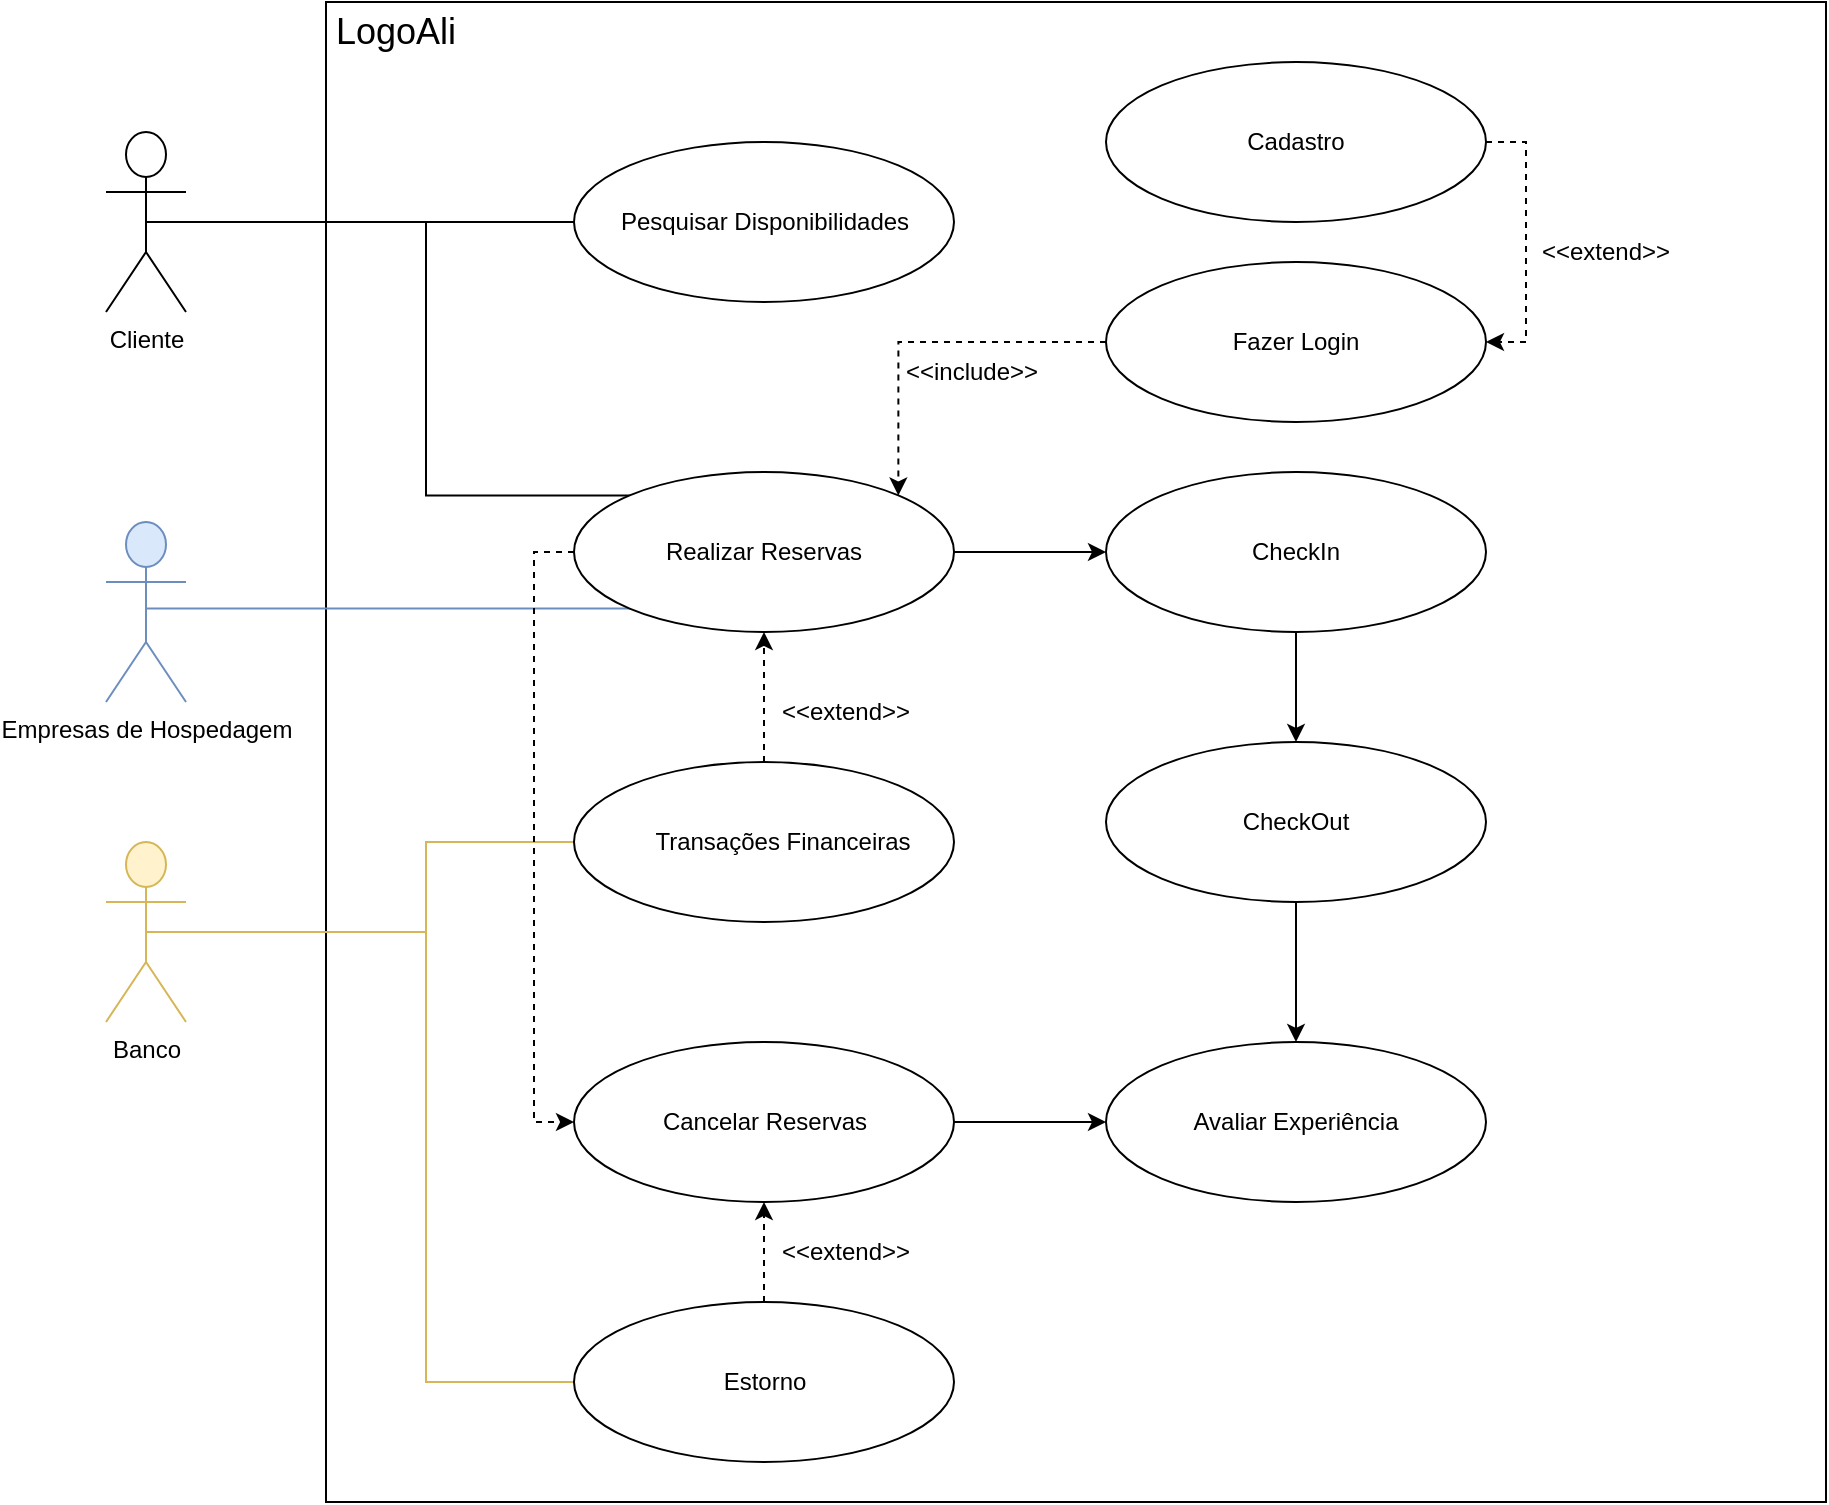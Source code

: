 <mxfile version="24.7.15">
  <diagram name="Página-1" id="IK8X6Yx1eiu6N7QQKSkc">
    <mxGraphModel dx="2466" dy="936" grid="1" gridSize="10" guides="1" tooltips="1" connect="1" arrows="1" fold="1" page="1" pageScale="1" pageWidth="827" pageHeight="1169" math="0" shadow="0">
      <root>
        <mxCell id="0" />
        <mxCell id="1" parent="0" />
        <mxCell id="Lfe0-M2SdLjXuc8p7xmj-1" value="" style="whiteSpace=wrap;html=1;aspect=fixed;" vertex="1" parent="1">
          <mxGeometry x="100" y="100" width="750" height="750" as="geometry" />
        </mxCell>
        <mxCell id="Lfe0-M2SdLjXuc8p7xmj-31" style="edgeStyle=orthogonalEdgeStyle;rounded=0;orthogonalLoop=1;jettySize=auto;html=1;exitX=0.5;exitY=0.5;exitDx=0;exitDy=0;exitPerimeter=0;entryX=0;entryY=0.5;entryDx=0;entryDy=0;endArrow=none;endFill=0;" edge="1" parent="1" source="Lfe0-M2SdLjXuc8p7xmj-2" target="Lfe0-M2SdLjXuc8p7xmj-10">
          <mxGeometry relative="1" as="geometry">
            <Array as="points">
              <mxPoint x="50" y="210" />
            </Array>
          </mxGeometry>
        </mxCell>
        <mxCell id="Lfe0-M2SdLjXuc8p7xmj-32" style="edgeStyle=orthogonalEdgeStyle;rounded=0;orthogonalLoop=1;jettySize=auto;html=1;exitX=0.5;exitY=0.5;exitDx=0;exitDy=0;exitPerimeter=0;entryX=0;entryY=0;entryDx=0;entryDy=0;endArrow=none;endFill=0;" edge="1" parent="1" source="Lfe0-M2SdLjXuc8p7xmj-2" target="Lfe0-M2SdLjXuc8p7xmj-14">
          <mxGeometry relative="1" as="geometry">
            <Array as="points">
              <mxPoint x="50" y="210" />
              <mxPoint x="150" y="210" />
              <mxPoint x="150" y="347" />
            </Array>
          </mxGeometry>
        </mxCell>
        <mxCell id="Lfe0-M2SdLjXuc8p7xmj-2" value="Cliente" style="shape=umlActor;verticalLabelPosition=bottom;verticalAlign=top;html=1;outlineConnect=0;" vertex="1" parent="1">
          <mxGeometry x="-10" y="165" width="40" height="90" as="geometry" />
        </mxCell>
        <mxCell id="Lfe0-M2SdLjXuc8p7xmj-3" value="&lt;font style=&quot;font-size: 18px;&quot;&gt;LogoAli&lt;/font&gt;" style="text;html=1;align=center;verticalAlign=middle;whiteSpace=wrap;rounded=0;" vertex="1" parent="1">
          <mxGeometry x="100" y="100" width="70" height="30" as="geometry" />
        </mxCell>
        <mxCell id="Lfe0-M2SdLjXuc8p7xmj-34" style="edgeStyle=orthogonalEdgeStyle;rounded=0;orthogonalLoop=1;jettySize=auto;html=1;exitX=0.5;exitY=0.5;exitDx=0;exitDy=0;exitPerimeter=0;entryX=0;entryY=1;entryDx=0;entryDy=0;endArrow=none;endFill=0;fillColor=#dae8fc;strokeColor=#6c8ebf;" edge="1" parent="1" source="Lfe0-M2SdLjXuc8p7xmj-4" target="Lfe0-M2SdLjXuc8p7xmj-14">
          <mxGeometry relative="1" as="geometry">
            <Array as="points">
              <mxPoint x="10" y="403" />
            </Array>
          </mxGeometry>
        </mxCell>
        <mxCell id="Lfe0-M2SdLjXuc8p7xmj-4" value="Empresas de Hospedagem" style="shape=umlActor;verticalLabelPosition=bottom;verticalAlign=top;html=1;outlineConnect=0;fillColor=#dae8fc;strokeColor=#6c8ebf;" vertex="1" parent="1">
          <mxGeometry x="-10" y="360" width="40" height="90" as="geometry" />
        </mxCell>
        <mxCell id="Lfe0-M2SdLjXuc8p7xmj-50" style="edgeStyle=orthogonalEdgeStyle;rounded=0;orthogonalLoop=1;jettySize=auto;html=1;exitX=0.5;exitY=0.5;exitDx=0;exitDy=0;exitPerimeter=0;fillColor=#fff2cc;strokeColor=#d6b656;endArrow=none;endFill=0;" edge="1" parent="1" source="Lfe0-M2SdLjXuc8p7xmj-5" target="Lfe0-M2SdLjXuc8p7xmj-47">
          <mxGeometry relative="1" as="geometry">
            <Array as="points">
              <mxPoint x="150" y="565" />
              <mxPoint x="150" y="520" />
            </Array>
          </mxGeometry>
        </mxCell>
        <mxCell id="Lfe0-M2SdLjXuc8p7xmj-60" style="edgeStyle=orthogonalEdgeStyle;rounded=0;orthogonalLoop=1;jettySize=auto;html=1;exitX=0.5;exitY=0.5;exitDx=0;exitDy=0;exitPerimeter=0;entryX=0;entryY=0.5;entryDx=0;entryDy=0;fillColor=#fff2cc;strokeColor=#d6b656;endArrow=none;endFill=0;" edge="1" parent="1" source="Lfe0-M2SdLjXuc8p7xmj-5" target="Lfe0-M2SdLjXuc8p7xmj-44">
          <mxGeometry relative="1" as="geometry">
            <Array as="points">
              <mxPoint x="150" y="565" />
              <mxPoint x="150" y="790" />
            </Array>
          </mxGeometry>
        </mxCell>
        <mxCell id="Lfe0-M2SdLjXuc8p7xmj-5" value="Banco" style="shape=umlActor;verticalLabelPosition=bottom;verticalAlign=top;html=1;outlineConnect=0;fillColor=#fff2cc;strokeColor=#d6b656;" vertex="1" parent="1">
          <mxGeometry x="-10" y="520" width="40" height="90" as="geometry" />
        </mxCell>
        <mxCell id="Lfe0-M2SdLjXuc8p7xmj-10" value="" style="ellipse;whiteSpace=wrap;html=1;" vertex="1" parent="1">
          <mxGeometry x="224" y="170" width="190" height="80" as="geometry" />
        </mxCell>
        <mxCell id="Lfe0-M2SdLjXuc8p7xmj-11" value="Pesquisar Disponibilidades" style="text;html=1;align=center;verticalAlign=middle;whiteSpace=wrap;rounded=0;" vertex="1" parent="1">
          <mxGeometry x="241.5" y="195" width="155" height="30" as="geometry" />
        </mxCell>
        <mxCell id="Lfe0-M2SdLjXuc8p7xmj-35" style="edgeStyle=orthogonalEdgeStyle;rounded=0;orthogonalLoop=1;jettySize=auto;html=1;exitX=0;exitY=0.5;exitDx=0;exitDy=0;entryX=1;entryY=0;entryDx=0;entryDy=0;dashed=1;" edge="1" parent="1" source="Lfe0-M2SdLjXuc8p7xmj-12" target="Lfe0-M2SdLjXuc8p7xmj-14">
          <mxGeometry relative="1" as="geometry">
            <Array as="points">
              <mxPoint x="386" y="270" />
            </Array>
          </mxGeometry>
        </mxCell>
        <mxCell id="Lfe0-M2SdLjXuc8p7xmj-12" value="" style="ellipse;whiteSpace=wrap;html=1;" vertex="1" parent="1">
          <mxGeometry x="490" y="230" width="190" height="80" as="geometry" />
        </mxCell>
        <mxCell id="Lfe0-M2SdLjXuc8p7xmj-13" value="Fazer Login" style="text;html=1;align=center;verticalAlign=middle;whiteSpace=wrap;rounded=0;" vertex="1" parent="1">
          <mxGeometry x="525" y="255" width="120" height="30" as="geometry" />
        </mxCell>
        <mxCell id="Lfe0-M2SdLjXuc8p7xmj-39" style="edgeStyle=orthogonalEdgeStyle;rounded=0;orthogonalLoop=1;jettySize=auto;html=1;exitX=1;exitY=0.5;exitDx=0;exitDy=0;entryX=0;entryY=0.5;entryDx=0;entryDy=0;" edge="1" parent="1" source="Lfe0-M2SdLjXuc8p7xmj-14" target="Lfe0-M2SdLjXuc8p7xmj-20">
          <mxGeometry relative="1" as="geometry" />
        </mxCell>
        <mxCell id="Lfe0-M2SdLjXuc8p7xmj-49" style="edgeStyle=orthogonalEdgeStyle;rounded=0;orthogonalLoop=1;jettySize=auto;html=1;exitX=0;exitY=0.5;exitDx=0;exitDy=0;entryX=0;entryY=0.5;entryDx=0;entryDy=0;dashed=1;" edge="1" parent="1" source="Lfe0-M2SdLjXuc8p7xmj-14" target="Lfe0-M2SdLjXuc8p7xmj-16">
          <mxGeometry relative="1" as="geometry" />
        </mxCell>
        <mxCell id="Lfe0-M2SdLjXuc8p7xmj-14" value="" style="ellipse;whiteSpace=wrap;html=1;" vertex="1" parent="1">
          <mxGeometry x="224" y="335" width="190" height="80" as="geometry" />
        </mxCell>
        <mxCell id="Lfe0-M2SdLjXuc8p7xmj-15" value="Realizar Reservas" style="text;html=1;align=center;verticalAlign=middle;whiteSpace=wrap;rounded=0;" vertex="1" parent="1">
          <mxGeometry x="264" y="360" width="110" height="30" as="geometry" />
        </mxCell>
        <mxCell id="Lfe0-M2SdLjXuc8p7xmj-62" style="edgeStyle=orthogonalEdgeStyle;rounded=0;orthogonalLoop=1;jettySize=auto;html=1;entryX=0;entryY=0.5;entryDx=0;entryDy=0;" edge="1" parent="1" source="Lfe0-M2SdLjXuc8p7xmj-16" target="Lfe0-M2SdLjXuc8p7xmj-24">
          <mxGeometry relative="1" as="geometry" />
        </mxCell>
        <mxCell id="Lfe0-M2SdLjXuc8p7xmj-16" value="" style="ellipse;whiteSpace=wrap;html=1;" vertex="1" parent="1">
          <mxGeometry x="224" y="620" width="190" height="80" as="geometry" />
        </mxCell>
        <mxCell id="Lfe0-M2SdLjXuc8p7xmj-17" value="Cancelar Reservas" style="text;html=1;align=center;verticalAlign=middle;whiteSpace=wrap;rounded=0;" vertex="1" parent="1">
          <mxGeometry x="262.75" y="645" width="112.5" height="30" as="geometry" />
        </mxCell>
        <mxCell id="Lfe0-M2SdLjXuc8p7xmj-63" style="edgeStyle=orthogonalEdgeStyle;rounded=0;orthogonalLoop=1;jettySize=auto;html=1;exitX=0.5;exitY=1;exitDx=0;exitDy=0;entryX=0.5;entryY=0;entryDx=0;entryDy=0;" edge="1" parent="1" source="Lfe0-M2SdLjXuc8p7xmj-20" target="Lfe0-M2SdLjXuc8p7xmj-22">
          <mxGeometry relative="1" as="geometry" />
        </mxCell>
        <mxCell id="Lfe0-M2SdLjXuc8p7xmj-20" value="" style="ellipse;whiteSpace=wrap;html=1;" vertex="1" parent="1">
          <mxGeometry x="490" y="335" width="190" height="80" as="geometry" />
        </mxCell>
        <mxCell id="Lfe0-M2SdLjXuc8p7xmj-21" value="CheckIn" style="text;html=1;align=center;verticalAlign=middle;whiteSpace=wrap;rounded=0;" vertex="1" parent="1">
          <mxGeometry x="555" y="360" width="60" height="30" as="geometry" />
        </mxCell>
        <mxCell id="Lfe0-M2SdLjXuc8p7xmj-43" style="edgeStyle=orthogonalEdgeStyle;rounded=0;orthogonalLoop=1;jettySize=auto;html=1;exitX=0.5;exitY=1;exitDx=0;exitDy=0;entryX=0.5;entryY=0;entryDx=0;entryDy=0;" edge="1" parent="1" source="Lfe0-M2SdLjXuc8p7xmj-22" target="Lfe0-M2SdLjXuc8p7xmj-24">
          <mxGeometry relative="1" as="geometry" />
        </mxCell>
        <mxCell id="Lfe0-M2SdLjXuc8p7xmj-22" value="" style="ellipse;whiteSpace=wrap;html=1;" vertex="1" parent="1">
          <mxGeometry x="490" y="470" width="190" height="80" as="geometry" />
        </mxCell>
        <mxCell id="Lfe0-M2SdLjXuc8p7xmj-23" value="CheckOut" style="text;html=1;align=center;verticalAlign=middle;whiteSpace=wrap;rounded=0;" vertex="1" parent="1">
          <mxGeometry x="555" y="495" width="60" height="30" as="geometry" />
        </mxCell>
        <mxCell id="Lfe0-M2SdLjXuc8p7xmj-24" value="" style="ellipse;whiteSpace=wrap;html=1;" vertex="1" parent="1">
          <mxGeometry x="490" y="620" width="190" height="80" as="geometry" />
        </mxCell>
        <mxCell id="Lfe0-M2SdLjXuc8p7xmj-25" value="Avaliar Experiência" style="text;html=1;align=center;verticalAlign=middle;whiteSpace=wrap;rounded=0;" vertex="1" parent="1">
          <mxGeometry x="530" y="645" width="110" height="30" as="geometry" />
        </mxCell>
        <mxCell id="Lfe0-M2SdLjXuc8p7xmj-40" value="&amp;lt;&amp;lt;include&amp;gt;&amp;gt;" style="text;html=1;align=center;verticalAlign=middle;whiteSpace=wrap;rounded=0;" vertex="1" parent="1">
          <mxGeometry x="392.75" y="270" width="60" height="30" as="geometry" />
        </mxCell>
        <mxCell id="Lfe0-M2SdLjXuc8p7xmj-59" style="edgeStyle=orthogonalEdgeStyle;rounded=0;orthogonalLoop=1;jettySize=auto;html=1;exitX=0.5;exitY=0;exitDx=0;exitDy=0;entryX=0.5;entryY=1;entryDx=0;entryDy=0;dashed=1;" edge="1" parent="1" source="Lfe0-M2SdLjXuc8p7xmj-44" target="Lfe0-M2SdLjXuc8p7xmj-16">
          <mxGeometry relative="1" as="geometry" />
        </mxCell>
        <mxCell id="Lfe0-M2SdLjXuc8p7xmj-44" value="" style="ellipse;whiteSpace=wrap;html=1;" vertex="1" parent="1">
          <mxGeometry x="224" y="750" width="190" height="80" as="geometry" />
        </mxCell>
        <mxCell id="Lfe0-M2SdLjXuc8p7xmj-45" value="Estorno" style="text;html=1;align=center;verticalAlign=middle;whiteSpace=wrap;rounded=0;" vertex="1" parent="1">
          <mxGeometry x="262.75" y="775" width="112.5" height="30" as="geometry" />
        </mxCell>
        <mxCell id="Lfe0-M2SdLjXuc8p7xmj-53" style="edgeStyle=orthogonalEdgeStyle;rounded=0;orthogonalLoop=1;jettySize=auto;html=1;exitX=0.5;exitY=0;exitDx=0;exitDy=0;entryX=0.5;entryY=1;entryDx=0;entryDy=0;dashed=1;" edge="1" parent="1" source="Lfe0-M2SdLjXuc8p7xmj-47" target="Lfe0-M2SdLjXuc8p7xmj-14">
          <mxGeometry relative="1" as="geometry" />
        </mxCell>
        <mxCell id="Lfe0-M2SdLjXuc8p7xmj-47" value="" style="ellipse;whiteSpace=wrap;html=1;" vertex="1" parent="1">
          <mxGeometry x="224" y="480" width="190" height="80" as="geometry" />
        </mxCell>
        <mxCell id="Lfe0-M2SdLjXuc8p7xmj-48" value="Transações Financeiras" style="text;html=1;align=center;verticalAlign=middle;whiteSpace=wrap;rounded=0;" vertex="1" parent="1">
          <mxGeometry x="260.38" y="505" width="137.25" height="30" as="geometry" />
        </mxCell>
        <mxCell id="Lfe0-M2SdLjXuc8p7xmj-58" value="&amp;lt;&amp;lt;extend&amp;gt;&amp;gt;" style="text;html=1;align=center;verticalAlign=middle;whiteSpace=wrap;rounded=0;" vertex="1" parent="1">
          <mxGeometry x="330" y="440" width="60" height="30" as="geometry" />
        </mxCell>
        <mxCell id="Lfe0-M2SdLjXuc8p7xmj-61" value="&amp;lt;&amp;lt;extend&amp;gt;&amp;gt;" style="text;html=1;align=center;verticalAlign=middle;whiteSpace=wrap;rounded=0;" vertex="1" parent="1">
          <mxGeometry x="330" y="710" width="60" height="30" as="geometry" />
        </mxCell>
        <mxCell id="Lfe0-M2SdLjXuc8p7xmj-66" style="edgeStyle=orthogonalEdgeStyle;rounded=0;orthogonalLoop=1;jettySize=auto;html=1;exitX=1;exitY=0.5;exitDx=0;exitDy=0;entryX=1;entryY=0.5;entryDx=0;entryDy=0;dashed=1;" edge="1" parent="1" source="Lfe0-M2SdLjXuc8p7xmj-64" target="Lfe0-M2SdLjXuc8p7xmj-12">
          <mxGeometry relative="1" as="geometry" />
        </mxCell>
        <mxCell id="Lfe0-M2SdLjXuc8p7xmj-64" value="" style="ellipse;whiteSpace=wrap;html=1;" vertex="1" parent="1">
          <mxGeometry x="490" y="130" width="190" height="80" as="geometry" />
        </mxCell>
        <mxCell id="Lfe0-M2SdLjXuc8p7xmj-65" value="Cadastro" style="text;html=1;align=center;verticalAlign=middle;whiteSpace=wrap;rounded=0;" vertex="1" parent="1">
          <mxGeometry x="525" y="155" width="120" height="30" as="geometry" />
        </mxCell>
        <mxCell id="Lfe0-M2SdLjXuc8p7xmj-67" value="&amp;lt;&amp;lt;extend&amp;gt;&amp;gt;" style="text;html=1;align=center;verticalAlign=middle;whiteSpace=wrap;rounded=0;" vertex="1" parent="1">
          <mxGeometry x="710" y="210" width="60" height="30" as="geometry" />
        </mxCell>
      </root>
    </mxGraphModel>
  </diagram>
</mxfile>
